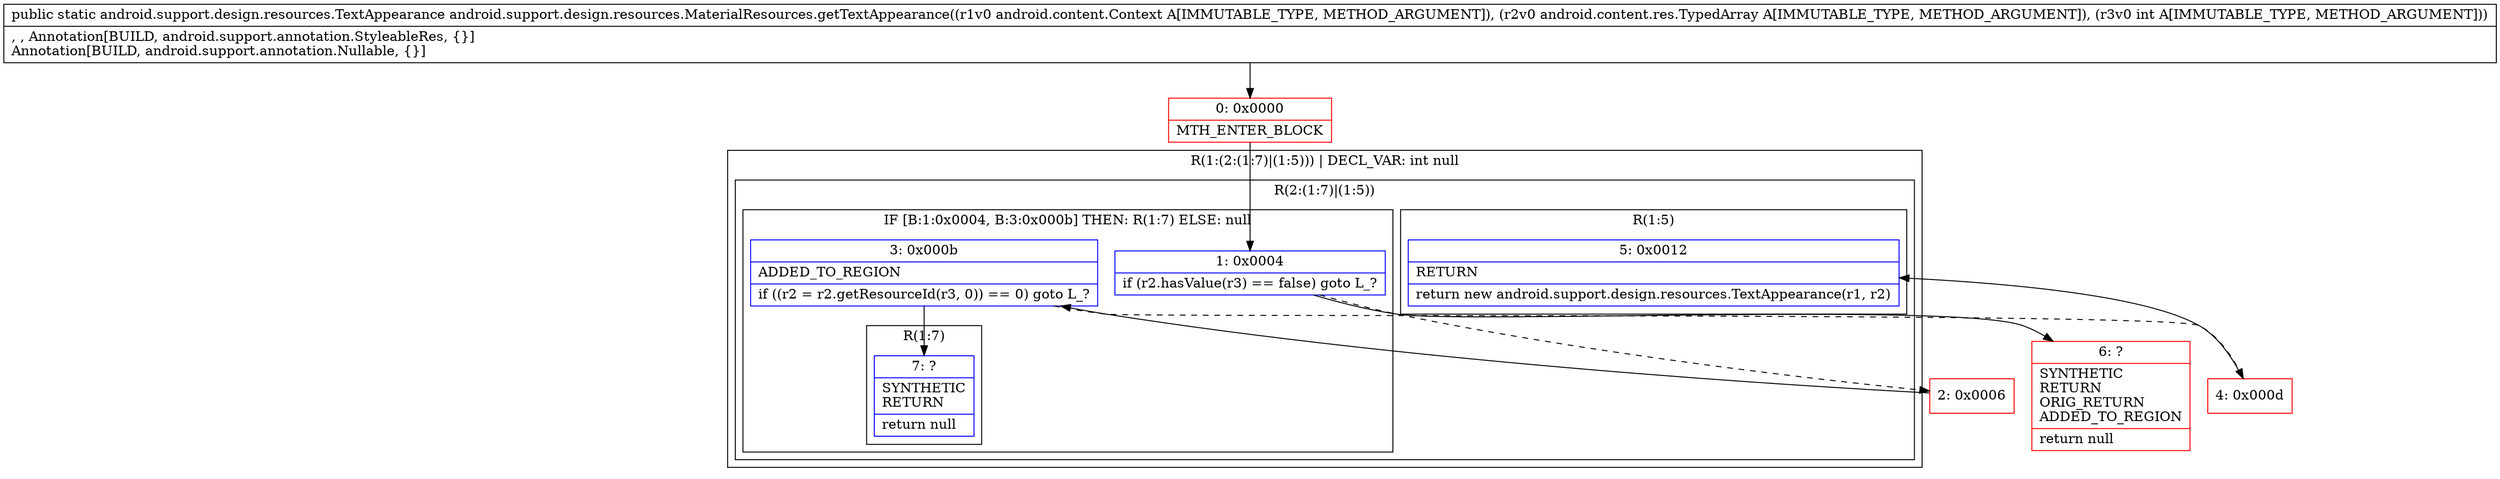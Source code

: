 digraph "CFG forandroid.support.design.resources.MaterialResources.getTextAppearance(Landroid\/content\/Context;Landroid\/content\/res\/TypedArray;I)Landroid\/support\/design\/resources\/TextAppearance;" {
subgraph cluster_Region_1529453568 {
label = "R(1:(2:(1:7)|(1:5))) | DECL_VAR: int null\l";
node [shape=record,color=blue];
subgraph cluster_Region_455165548 {
label = "R(2:(1:7)|(1:5))";
node [shape=record,color=blue];
subgraph cluster_IfRegion_1142471824 {
label = "IF [B:1:0x0004, B:3:0x000b] THEN: R(1:7) ELSE: null";
node [shape=record,color=blue];
Node_1 [shape=record,label="{1\:\ 0x0004|if (r2.hasValue(r3) == false) goto L_?\l}"];
Node_3 [shape=record,label="{3\:\ 0x000b|ADDED_TO_REGION\l|if ((r2 = r2.getResourceId(r3, 0)) == 0) goto L_?\l}"];
subgraph cluster_Region_13844156 {
label = "R(1:7)";
node [shape=record,color=blue];
Node_7 [shape=record,label="{7\:\ ?|SYNTHETIC\lRETURN\l|return null\l}"];
}
}
subgraph cluster_Region_386755386 {
label = "R(1:5)";
node [shape=record,color=blue];
Node_5 [shape=record,label="{5\:\ 0x0012|RETURN\l|return new android.support.design.resources.TextAppearance(r1, r2)\l}"];
}
}
}
Node_0 [shape=record,color=red,label="{0\:\ 0x0000|MTH_ENTER_BLOCK\l}"];
Node_2 [shape=record,color=red,label="{2\:\ 0x0006}"];
Node_4 [shape=record,color=red,label="{4\:\ 0x000d}"];
Node_6 [shape=record,color=red,label="{6\:\ ?|SYNTHETIC\lRETURN\lORIG_RETURN\lADDED_TO_REGION\l|return null\l}"];
MethodNode[shape=record,label="{public static android.support.design.resources.TextAppearance android.support.design.resources.MaterialResources.getTextAppearance((r1v0 android.content.Context A[IMMUTABLE_TYPE, METHOD_ARGUMENT]), (r2v0 android.content.res.TypedArray A[IMMUTABLE_TYPE, METHOD_ARGUMENT]), (r3v0 int A[IMMUTABLE_TYPE, METHOD_ARGUMENT]))  | , , Annotation[BUILD, android.support.annotation.StyleableRes, \{\}]\lAnnotation[BUILD, android.support.annotation.Nullable, \{\}]\l}"];
MethodNode -> Node_0;
Node_1 -> Node_2[style=dashed];
Node_1 -> Node_6;
Node_3 -> Node_4[style=dashed];
Node_3 -> Node_7;
Node_0 -> Node_1;
Node_2 -> Node_3;
Node_4 -> Node_5;
}

